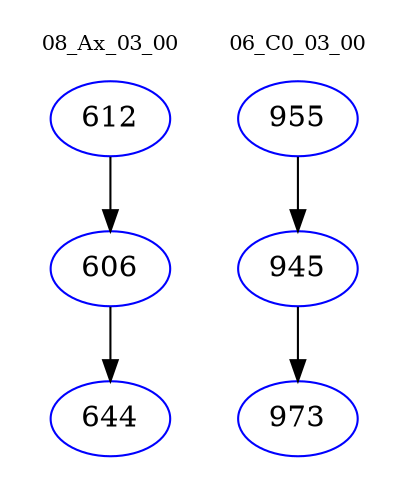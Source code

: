 digraph{
subgraph cluster_0 {
color = white
label = "08_Ax_03_00";
fontsize=10;
T0_612 [label="612", color="blue"]
T0_612 -> T0_606 [color="black"]
T0_606 [label="606", color="blue"]
T0_606 -> T0_644 [color="black"]
T0_644 [label="644", color="blue"]
}
subgraph cluster_1 {
color = white
label = "06_C0_03_00";
fontsize=10;
T1_955 [label="955", color="blue"]
T1_955 -> T1_945 [color="black"]
T1_945 [label="945", color="blue"]
T1_945 -> T1_973 [color="black"]
T1_973 [label="973", color="blue"]
}
}
